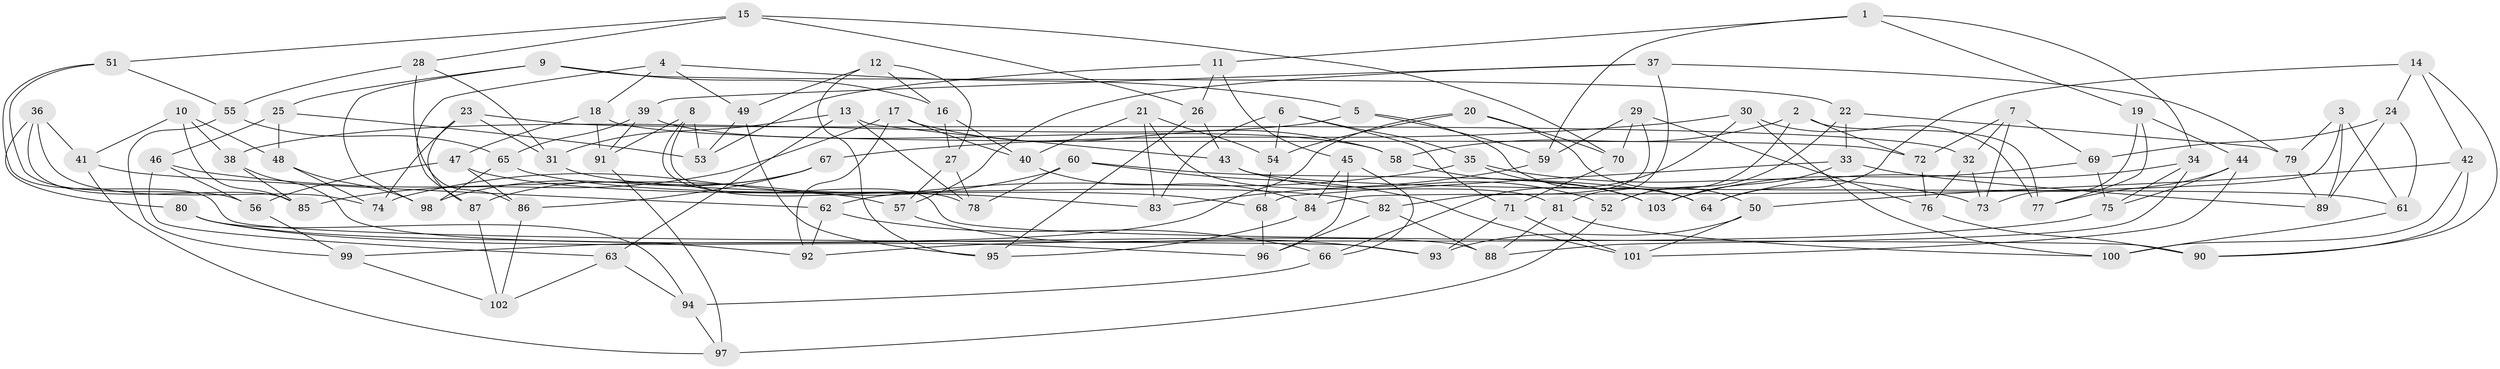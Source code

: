 // coarse degree distribution, {6: 0.4423076923076923, 5: 0.25, 4: 0.17307692307692307, 3: 0.057692307692307696, 7: 0.07692307692307693}
// Generated by graph-tools (version 1.1) at 2025/38/03/04/25 23:38:12]
// undirected, 103 vertices, 206 edges
graph export_dot {
  node [color=gray90,style=filled];
  1;
  2;
  3;
  4;
  5;
  6;
  7;
  8;
  9;
  10;
  11;
  12;
  13;
  14;
  15;
  16;
  17;
  18;
  19;
  20;
  21;
  22;
  23;
  24;
  25;
  26;
  27;
  28;
  29;
  30;
  31;
  32;
  33;
  34;
  35;
  36;
  37;
  38;
  39;
  40;
  41;
  42;
  43;
  44;
  45;
  46;
  47;
  48;
  49;
  50;
  51;
  52;
  53;
  54;
  55;
  56;
  57;
  58;
  59;
  60;
  61;
  62;
  63;
  64;
  65;
  66;
  67;
  68;
  69;
  70;
  71;
  72;
  73;
  74;
  75;
  76;
  77;
  78;
  79;
  80;
  81;
  82;
  83;
  84;
  85;
  86;
  87;
  88;
  89;
  90;
  91;
  92;
  93;
  94;
  95;
  96;
  97;
  98;
  99;
  100;
  101;
  102;
  103;
  1 -- 11;
  1 -- 34;
  1 -- 59;
  1 -- 19;
  2 -- 72;
  2 -- 77;
  2 -- 58;
  2 -- 52;
  3 -- 61;
  3 -- 84;
  3 -- 79;
  3 -- 89;
  4 -- 18;
  4 -- 5;
  4 -- 87;
  4 -- 49;
  5 -- 64;
  5 -- 38;
  5 -- 59;
  6 -- 35;
  6 -- 83;
  6 -- 54;
  6 -- 71;
  7 -- 32;
  7 -- 73;
  7 -- 72;
  7 -- 69;
  8 -- 53;
  8 -- 91;
  8 -- 90;
  8 -- 78;
  9 -- 25;
  9 -- 22;
  9 -- 16;
  9 -- 98;
  10 -- 85;
  10 -- 41;
  10 -- 38;
  10 -- 48;
  11 -- 26;
  11 -- 53;
  11 -- 45;
  12 -- 16;
  12 -- 95;
  12 -- 27;
  12 -- 49;
  13 -- 63;
  13 -- 78;
  13 -- 31;
  13 -- 43;
  14 -- 64;
  14 -- 24;
  14 -- 42;
  14 -- 90;
  15 -- 26;
  15 -- 70;
  15 -- 28;
  15 -- 51;
  16 -- 40;
  16 -- 27;
  17 -- 40;
  17 -- 92;
  17 -- 85;
  17 -- 58;
  18 -- 47;
  18 -- 91;
  18 -- 72;
  19 -- 73;
  19 -- 44;
  19 -- 77;
  20 -- 54;
  20 -- 99;
  20 -- 50;
  20 -- 70;
  21 -- 40;
  21 -- 83;
  21 -- 81;
  21 -- 54;
  22 -- 79;
  22 -- 33;
  22 -- 52;
  23 -- 32;
  23 -- 31;
  23 -- 87;
  23 -- 74;
  24 -- 61;
  24 -- 69;
  24 -- 89;
  25 -- 48;
  25 -- 53;
  25 -- 46;
  26 -- 43;
  26 -- 95;
  27 -- 57;
  27 -- 78;
  28 -- 55;
  28 -- 86;
  28 -- 31;
  29 -- 70;
  29 -- 59;
  29 -- 82;
  29 -- 76;
  30 -- 100;
  30 -- 77;
  30 -- 67;
  30 -- 66;
  31 -- 83;
  32 -- 76;
  32 -- 73;
  33 -- 68;
  33 -- 103;
  33 -- 89;
  34 -- 75;
  34 -- 64;
  34 -- 88;
  35 -- 73;
  35 -- 103;
  35 -- 62;
  36 -- 41;
  36 -- 74;
  36 -- 85;
  36 -- 80;
  37 -- 39;
  37 -- 57;
  37 -- 79;
  37 -- 81;
  38 -- 85;
  38 -- 88;
  39 -- 65;
  39 -- 58;
  39 -- 91;
  40 -- 84;
  41 -- 62;
  41 -- 97;
  42 -- 90;
  42 -- 100;
  42 -- 50;
  43 -- 61;
  43 -- 52;
  44 -- 77;
  44 -- 101;
  44 -- 75;
  45 -- 84;
  45 -- 66;
  45 -- 96;
  46 -- 57;
  46 -- 63;
  46 -- 56;
  47 -- 86;
  47 -- 68;
  47 -- 56;
  48 -- 98;
  48 -- 74;
  49 -- 95;
  49 -- 53;
  50 -- 93;
  50 -- 101;
  51 -- 56;
  51 -- 93;
  51 -- 55;
  52 -- 97;
  54 -- 68;
  55 -- 99;
  55 -- 65;
  56 -- 99;
  57 -- 93;
  58 -- 103;
  59 -- 83;
  60 -- 64;
  60 -- 101;
  60 -- 78;
  60 -- 74;
  61 -- 100;
  62 -- 66;
  62 -- 92;
  63 -- 94;
  63 -- 102;
  65 -- 82;
  65 -- 98;
  66 -- 94;
  67 -- 98;
  67 -- 87;
  67 -- 86;
  68 -- 96;
  69 -- 75;
  69 -- 103;
  70 -- 71;
  71 -- 101;
  71 -- 93;
  72 -- 76;
  75 -- 92;
  76 -- 90;
  79 -- 89;
  80 -- 92;
  80 -- 96;
  80 -- 94;
  81 -- 100;
  81 -- 88;
  82 -- 96;
  82 -- 88;
  84 -- 95;
  86 -- 102;
  87 -- 102;
  91 -- 97;
  94 -- 97;
  99 -- 102;
}
